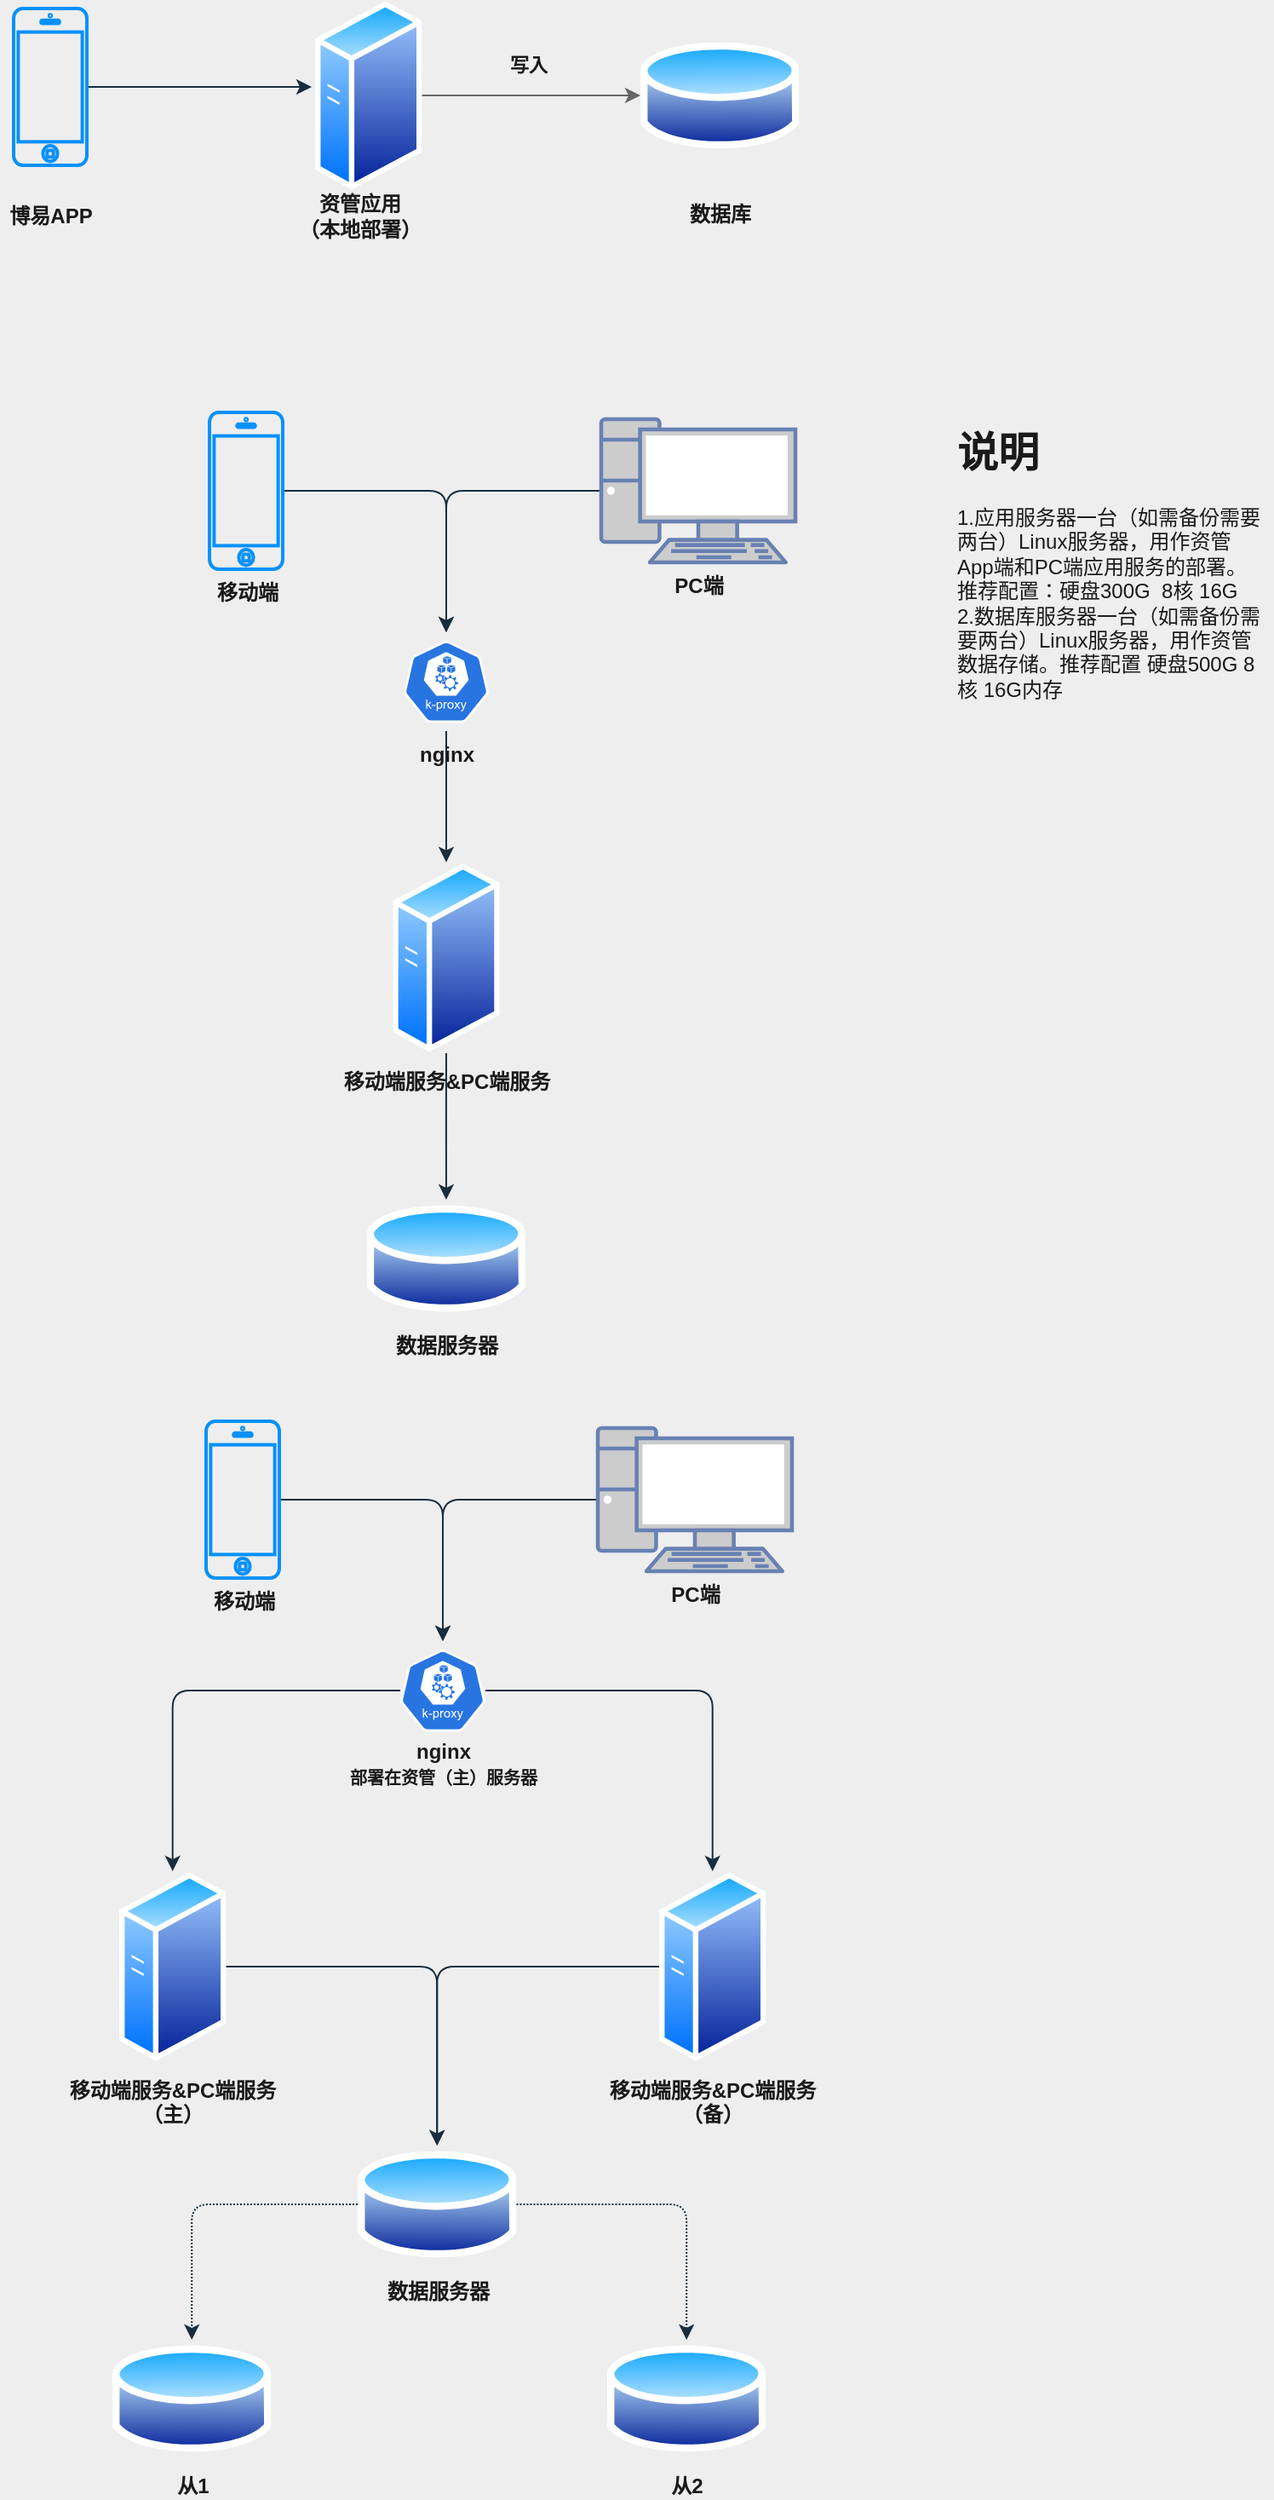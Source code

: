 <mxfile version="18.0.5" type="github">
  <diagram id="eCozaD6dcHWi1UeDkc9o" name="第 1 页">
    <mxGraphModel dx="1422" dy="762" grid="0" gridSize="10" guides="1" tooltips="1" connect="1" arrows="1" fold="1" page="1" pageScale="1" pageWidth="827" pageHeight="1169" background="#EEEEEE" math="0" shadow="0">
      <root>
        <mxCell id="0" />
        <mxCell id="1" parent="0" />
        <mxCell id="lf-6dnL8f58IvJTU5W-v-4" style="edgeStyle=orthogonalEdgeStyle;curved=0;rounded=1;sketch=0;orthogonalLoop=1;jettySize=auto;html=1;fontColor=#1A1A1A;strokeColor=#182E3E;fontStyle=1" edge="1" parent="1" source="lf-6dnL8f58IvJTU5W-v-1">
          <mxGeometry relative="1" as="geometry">
            <mxPoint x="263" y="285" as="targetPoint" />
          </mxGeometry>
        </mxCell>
        <mxCell id="lf-6dnL8f58IvJTU5W-v-1" value="" style="html=1;verticalLabelPosition=bottom;labelBackgroundColor=#ffffff;verticalAlign=top;shadow=0;dashed=0;strokeWidth=2;shape=mxgraph.ios7.misc.iphone;strokeColor=#0791FA;rounded=0;sketch=0;fontColor=#1A1A1A;fillColor=none;fontStyle=1" vertex="1" parent="1">
          <mxGeometry x="88" y="239" width="43" height="92" as="geometry" />
        </mxCell>
        <mxCell id="lf-6dnL8f58IvJTU5W-v-2" value="博易APP" style="text;html=1;strokeColor=none;fillColor=none;align=center;verticalAlign=middle;whiteSpace=wrap;rounded=0;sketch=0;fontColor=#1A1A1A;fontStyle=1" vertex="1" parent="1">
          <mxGeometry x="80" y="346" width="60" height="30" as="geometry" />
        </mxCell>
        <mxCell id="lf-6dnL8f58IvJTU5W-v-8" value="写入" style="edgeStyle=orthogonalEdgeStyle;curved=0;rounded=1;sketch=0;orthogonalLoop=1;jettySize=auto;html=1;fontColor=#1A1A1A;fillColor=#f5f5f5;strokeColor=#666666;labelBackgroundColor=none;fontStyle=1" edge="1" parent="1" source="lf-6dnL8f58IvJTU5W-v-5" target="lf-6dnL8f58IvJTU5W-v-7">
          <mxGeometry x="-0.029" y="18" relative="1" as="geometry">
            <mxPoint as="offset" />
          </mxGeometry>
        </mxCell>
        <mxCell id="lf-6dnL8f58IvJTU5W-v-5" value="" style="aspect=fixed;perimeter=ellipsePerimeter;html=1;align=center;shadow=0;dashed=0;spacingTop=3;image;image=img/lib/active_directory/generic_server.svg;rounded=0;sketch=0;fontColor=#1A1A1A;strokeColor=#0791FA;strokeWidth=2;fillColor=none;fontStyle=1" vertex="1" parent="1">
          <mxGeometry x="265" y="234" width="62.72" height="112" as="geometry" />
        </mxCell>
        <mxCell id="lf-6dnL8f58IvJTU5W-v-6" value="资管应用&lt;br&gt;（本地部署）" style="text;html=1;strokeColor=none;fillColor=none;align=center;verticalAlign=middle;whiteSpace=wrap;rounded=0;sketch=0;fontColor=#1A1A1A;fontStyle=1" vertex="1" parent="1">
          <mxGeometry x="246" y="346" width="91" height="29" as="geometry" />
        </mxCell>
        <mxCell id="lf-6dnL8f58IvJTU5W-v-7" value="" style="aspect=fixed;perimeter=ellipsePerimeter;html=1;align=center;shadow=0;dashed=0;spacingTop=3;image;image=img/lib/active_directory/database.svg;rounded=0;sketch=0;fontColor=#1A1A1A;strokeColor=#0791FA;strokeWidth=2;fillColor=none;fontStyle=1" vertex="1" parent="1">
          <mxGeometry x="456" y="255.5" width="93.24" height="69" as="geometry" />
        </mxCell>
        <mxCell id="lf-6dnL8f58IvJTU5W-v-9" value="数据库" style="text;html=1;strokeColor=none;fillColor=none;align=center;verticalAlign=middle;whiteSpace=wrap;rounded=0;sketch=0;fontColor=#1A1A1A;fontStyle=1" vertex="1" parent="1">
          <mxGeometry x="473" y="345" width="60" height="30" as="geometry" />
        </mxCell>
        <mxCell id="lf-6dnL8f58IvJTU5W-v-20" style="edgeStyle=orthogonalEdgeStyle;curved=0;rounded=1;sketch=0;orthogonalLoop=1;jettySize=auto;html=1;labelBackgroundColor=none;fontColor=#1A1A1A;strokeColor=#182E3E;" edge="1" parent="1" source="lf-6dnL8f58IvJTU5W-v-11" target="lf-6dnL8f58IvJTU5W-v-19">
          <mxGeometry relative="1" as="geometry" />
        </mxCell>
        <mxCell id="lf-6dnL8f58IvJTU5W-v-11" value="移动端服务&amp;amp;PC端服务" style="aspect=fixed;perimeter=ellipsePerimeter;html=1;align=center;shadow=0;dashed=0;spacingTop=3;image;image=img/lib/active_directory/generic_server.svg;rounded=0;sketch=0;fontColor=#1A1A1A;strokeColor=#0791FA;strokeWidth=2;fillColor=none;fontStyle=1;labelBackgroundColor=none;" vertex="1" parent="1">
          <mxGeometry x="310.64" y="740" width="62.72" height="112" as="geometry" />
        </mxCell>
        <mxCell id="lf-6dnL8f58IvJTU5W-v-16" style="edgeStyle=orthogonalEdgeStyle;curved=0;rounded=1;sketch=0;orthogonalLoop=1;jettySize=auto;html=1;entryX=0.5;entryY=0;entryDx=0;entryDy=0;entryPerimeter=0;labelBackgroundColor=none;fontColor=#1A1A1A;strokeColor=#182E3E;fontStyle=1" edge="1" parent="1" source="lf-6dnL8f58IvJTU5W-v-13" target="lf-6dnL8f58IvJTU5W-v-15">
          <mxGeometry relative="1" as="geometry" />
        </mxCell>
        <mxCell id="lf-6dnL8f58IvJTU5W-v-13" value="移动端" style="html=1;verticalLabelPosition=bottom;labelBackgroundColor=none;verticalAlign=top;shadow=0;dashed=0;strokeWidth=2;shape=mxgraph.ios7.misc.iphone;strokeColor=#0791FA;rounded=0;sketch=0;fontColor=#1A1A1A;fillColor=none;fontStyle=1" vertex="1" parent="1">
          <mxGeometry x="203" y="476" width="43" height="92" as="geometry" />
        </mxCell>
        <mxCell id="lf-6dnL8f58IvJTU5W-v-17" style="edgeStyle=orthogonalEdgeStyle;curved=0;rounded=1;sketch=0;orthogonalLoop=1;jettySize=auto;html=1;entryX=0.5;entryY=0;entryDx=0;entryDy=0;entryPerimeter=0;labelBackgroundColor=none;fontColor=#1A1A1A;strokeColor=#182E3E;fontStyle=1" edge="1" parent="1" source="lf-6dnL8f58IvJTU5W-v-14" target="lf-6dnL8f58IvJTU5W-v-15">
          <mxGeometry relative="1" as="geometry" />
        </mxCell>
        <mxCell id="lf-6dnL8f58IvJTU5W-v-14" value="PC端" style="fontColor=#1A1A1A;verticalAlign=top;verticalLabelPosition=bottom;labelPosition=center;align=center;html=1;outlineConnect=0;fillColor=#CCCCCC;strokeColor=#6881B3;gradientColor=none;gradientDirection=north;strokeWidth=2;shape=mxgraph.networks.pc;rounded=0;sketch=0;fontStyle=1;labelBackgroundColor=none;" vertex="1" parent="1">
          <mxGeometry x="433" y="480" width="114" height="84" as="geometry" />
        </mxCell>
        <mxCell id="lf-6dnL8f58IvJTU5W-v-18" style="edgeStyle=orthogonalEdgeStyle;curved=0;rounded=1;sketch=0;orthogonalLoop=1;jettySize=auto;html=1;labelBackgroundColor=none;fontColor=#1A1A1A;strokeColor=#182E3E;fontStyle=1" edge="1" parent="1" source="lf-6dnL8f58IvJTU5W-v-15" target="lf-6dnL8f58IvJTU5W-v-11">
          <mxGeometry relative="1" as="geometry" />
        </mxCell>
        <mxCell id="lf-6dnL8f58IvJTU5W-v-15" value="&lt;br&gt;&lt;br&gt;&lt;br&gt;&lt;br&gt;&lt;br&gt;&lt;br&gt;nginx" style="sketch=0;html=1;dashed=0;whitespace=wrap;fillColor=#2875E2;strokeColor=#ffffff;points=[[0.005,0.63,0],[0.1,0.2,0],[0.9,0.2,0],[0.5,0,0],[0.995,0.63,0],[0.72,0.99,0],[0.5,1,0],[0.28,0.99,0]];shape=mxgraph.kubernetes.icon;prIcon=k_proxy;rounded=0;fontColor=#1A1A1A;fontStyle=1;labelBackgroundColor=none;" vertex="1" parent="1">
          <mxGeometry x="317" y="605" width="50" height="58" as="geometry" />
        </mxCell>
        <mxCell id="lf-6dnL8f58IvJTU5W-v-19" value="数据服务器" style="aspect=fixed;perimeter=ellipsePerimeter;html=1;align=center;shadow=0;dashed=0;spacingTop=3;image;image=img/lib/active_directory/database.svg;rounded=0;sketch=0;fontColor=#1A1A1A;strokeColor=#0791FA;strokeWidth=2;fillColor=none;fontStyle=1;labelBackgroundColor=none;" vertex="1" parent="1">
          <mxGeometry x="295.38" y="938" width="93.24" height="69" as="geometry" />
        </mxCell>
        <mxCell id="lf-6dnL8f58IvJTU5W-v-21" value="&lt;h1&gt;说明&lt;/h1&gt;&lt;div&gt;1.应用服务器一台（如需备份需要两台）Linux服务器，用作资管App端和PC端应用服务的部署。&lt;/div&gt;&lt;div&gt;推荐配置：硬盘300G&amp;nbsp; 8核 16G&lt;/div&gt;&lt;div&gt;2.数据库服务器一台（如需备份需要两台）Linux服务器，用作资管数据存储。推荐配置 硬盘500G 8核 16G内存&lt;/div&gt;" style="text;html=1;strokeColor=none;fillColor=none;spacing=5;spacingTop=-20;whiteSpace=wrap;overflow=hidden;rounded=0;labelBackgroundColor=none;sketch=0;fontColor=#1A1A1A;" vertex="1" parent="1">
          <mxGeometry x="637" y="480" width="190" height="194" as="geometry" />
        </mxCell>
        <mxCell id="lf-6dnL8f58IvJTU5W-v-22" style="edgeStyle=orthogonalEdgeStyle;curved=0;rounded=1;sketch=0;orthogonalLoop=1;jettySize=auto;html=1;labelBackgroundColor=none;fontColor=#1A1A1A;strokeColor=#182E3E;" edge="1" parent="1" source="lf-6dnL8f58IvJTU5W-v-23" target="lf-6dnL8f58IvJTU5W-v-30">
          <mxGeometry relative="1" as="geometry" />
        </mxCell>
        <mxCell id="lf-6dnL8f58IvJTU5W-v-23" value="移动端服务&amp;amp;PC端服务&lt;br&gt;（主）" style="aspect=fixed;perimeter=ellipsePerimeter;html=1;align=center;shadow=0;dashed=0;spacingTop=3;image;image=img/lib/active_directory/generic_server.svg;rounded=0;sketch=0;fontColor=#1A1A1A;strokeColor=#0791FA;strokeWidth=2;fillColor=none;fontStyle=1;labelBackgroundColor=none;" vertex="1" parent="1">
          <mxGeometry x="150" y="1332" width="62.72" height="112" as="geometry" />
        </mxCell>
        <mxCell id="lf-6dnL8f58IvJTU5W-v-24" style="edgeStyle=orthogonalEdgeStyle;curved=0;rounded=1;sketch=0;orthogonalLoop=1;jettySize=auto;html=1;entryX=0.5;entryY=0;entryDx=0;entryDy=0;entryPerimeter=0;labelBackgroundColor=none;fontColor=#1A1A1A;strokeColor=#182E3E;fontStyle=1" edge="1" parent="1" source="lf-6dnL8f58IvJTU5W-v-25" target="lf-6dnL8f58IvJTU5W-v-29">
          <mxGeometry relative="1" as="geometry" />
        </mxCell>
        <mxCell id="lf-6dnL8f58IvJTU5W-v-25" value="移动端" style="html=1;verticalLabelPosition=bottom;labelBackgroundColor=none;verticalAlign=top;shadow=0;dashed=0;strokeWidth=2;shape=mxgraph.ios7.misc.iphone;strokeColor=#0791FA;rounded=0;sketch=0;fontColor=#1A1A1A;fillColor=none;fontStyle=1" vertex="1" parent="1">
          <mxGeometry x="201" y="1068" width="43" height="92" as="geometry" />
        </mxCell>
        <mxCell id="lf-6dnL8f58IvJTU5W-v-26" style="edgeStyle=orthogonalEdgeStyle;curved=0;rounded=1;sketch=0;orthogonalLoop=1;jettySize=auto;html=1;entryX=0.5;entryY=0;entryDx=0;entryDy=0;entryPerimeter=0;labelBackgroundColor=none;fontColor=#1A1A1A;strokeColor=#182E3E;fontStyle=1" edge="1" parent="1" source="lf-6dnL8f58IvJTU5W-v-27" target="lf-6dnL8f58IvJTU5W-v-29">
          <mxGeometry relative="1" as="geometry" />
        </mxCell>
        <mxCell id="lf-6dnL8f58IvJTU5W-v-27" value="PC端" style="fontColor=#1A1A1A;verticalAlign=top;verticalLabelPosition=bottom;labelPosition=center;align=center;html=1;outlineConnect=0;fillColor=#CCCCCC;strokeColor=#6881B3;gradientColor=none;gradientDirection=north;strokeWidth=2;shape=mxgraph.networks.pc;rounded=0;sketch=0;fontStyle=1;labelBackgroundColor=none;" vertex="1" parent="1">
          <mxGeometry x="431" y="1072" width="114" height="84" as="geometry" />
        </mxCell>
        <mxCell id="lf-6dnL8f58IvJTU5W-v-28" style="edgeStyle=orthogonalEdgeStyle;curved=0;rounded=1;sketch=0;orthogonalLoop=1;jettySize=auto;html=1;labelBackgroundColor=none;fontColor=#1A1A1A;strokeColor=#182E3E;fontStyle=1" edge="1" parent="1" source="lf-6dnL8f58IvJTU5W-v-29" target="lf-6dnL8f58IvJTU5W-v-23">
          <mxGeometry relative="1" as="geometry" />
        </mxCell>
        <mxCell id="lf-6dnL8f58IvJTU5W-v-32" style="edgeStyle=orthogonalEdgeStyle;curved=0;rounded=1;sketch=0;orthogonalLoop=1;jettySize=auto;html=1;labelBackgroundColor=none;fontColor=#1A1A1A;strokeColor=#182E3E;" edge="1" parent="1" source="lf-6dnL8f58IvJTU5W-v-29" target="lf-6dnL8f58IvJTU5W-v-31">
          <mxGeometry relative="1" as="geometry" />
        </mxCell>
        <mxCell id="lf-6dnL8f58IvJTU5W-v-29" value="&lt;br&gt;&lt;br&gt;&lt;br&gt;&lt;br&gt;&lt;br&gt;&lt;br&gt;nginx&lt;br&gt;&lt;font style=&quot;font-size: 10px;&quot;&gt;部署在资管（主）服务器&lt;/font&gt;" style="sketch=0;html=1;dashed=0;whitespace=wrap;fillColor=#2875E2;strokeColor=#ffffff;points=[[0.005,0.63,0],[0.1,0.2,0],[0.9,0.2,0],[0.5,0,0],[0.995,0.63,0],[0.72,0.99,0],[0.5,1,0],[0.28,0.99,0]];shape=mxgraph.kubernetes.icon;prIcon=k_proxy;rounded=0;fontColor=#1A1A1A;fontStyle=1;labelBackgroundColor=none;" vertex="1" parent="1">
          <mxGeometry x="315" y="1197" width="50" height="58" as="geometry" />
        </mxCell>
        <mxCell id="lf-6dnL8f58IvJTU5W-v-36" style="edgeStyle=orthogonalEdgeStyle;curved=0;rounded=1;sketch=0;orthogonalLoop=1;jettySize=auto;html=1;labelBackgroundColor=none;fontColor=#1A1A1A;strokeColor=#182E3E;dashed=1;dashPattern=1 1;" edge="1" parent="1" source="lf-6dnL8f58IvJTU5W-v-30" target="lf-6dnL8f58IvJTU5W-v-33">
          <mxGeometry relative="1" as="geometry" />
        </mxCell>
        <mxCell id="lf-6dnL8f58IvJTU5W-v-37" style="edgeStyle=orthogonalEdgeStyle;curved=0;rounded=1;sketch=0;orthogonalLoop=1;jettySize=auto;html=1;labelBackgroundColor=none;fontColor=#1A1A1A;strokeColor=#182E3E;dashed=1;dashPattern=1 1;" edge="1" parent="1" source="lf-6dnL8f58IvJTU5W-v-30" target="lf-6dnL8f58IvJTU5W-v-35">
          <mxGeometry relative="1" as="geometry" />
        </mxCell>
        <mxCell id="lf-6dnL8f58IvJTU5W-v-30" value="数据服务器" style="aspect=fixed;perimeter=ellipsePerimeter;html=1;align=center;shadow=0;dashed=0;spacingTop=3;image;image=img/lib/active_directory/database.svg;rounded=0;sketch=0;fontColor=#1A1A1A;strokeColor=#0791FA;strokeWidth=2;fillColor=none;fontStyle=1;labelBackgroundColor=none;" vertex="1" parent="1">
          <mxGeometry x="290" y="1493" width="93.24" height="69" as="geometry" />
        </mxCell>
        <mxCell id="lf-6dnL8f58IvJTU5W-v-34" style="edgeStyle=orthogonalEdgeStyle;curved=0;rounded=1;sketch=0;orthogonalLoop=1;jettySize=auto;html=1;labelBackgroundColor=none;fontColor=#1A1A1A;strokeColor=#182E3E;" edge="1" parent="1" source="lf-6dnL8f58IvJTU5W-v-31" target="lf-6dnL8f58IvJTU5W-v-30">
          <mxGeometry relative="1" as="geometry" />
        </mxCell>
        <mxCell id="lf-6dnL8f58IvJTU5W-v-31" value="移动端服务&amp;amp;PC端服务&lt;br&gt;（备）" style="aspect=fixed;perimeter=ellipsePerimeter;html=1;align=center;shadow=0;dashed=0;spacingTop=3;image;image=img/lib/active_directory/generic_server.svg;rounded=0;sketch=0;fontColor=#1A1A1A;strokeColor=#0791FA;strokeWidth=2;fillColor=none;fontStyle=1;labelBackgroundColor=none;" vertex="1" parent="1">
          <mxGeometry x="467" y="1332" width="62.72" height="112" as="geometry" />
        </mxCell>
        <mxCell id="lf-6dnL8f58IvJTU5W-v-33" value="从1" style="aspect=fixed;perimeter=ellipsePerimeter;html=1;align=center;shadow=0;dashed=0;spacingTop=3;image;image=img/lib/active_directory/database.svg;rounded=0;sketch=0;fontColor=#1A1A1A;strokeColor=#0791FA;strokeWidth=2;fillColor=none;fontStyle=1;labelBackgroundColor=none;" vertex="1" parent="1">
          <mxGeometry x="146" y="1607" width="93.24" height="69" as="geometry" />
        </mxCell>
        <mxCell id="lf-6dnL8f58IvJTU5W-v-35" value="从2" style="aspect=fixed;perimeter=ellipsePerimeter;html=1;align=center;shadow=0;dashed=0;spacingTop=3;image;image=img/lib/active_directory/database.svg;rounded=0;sketch=0;fontColor=#1A1A1A;strokeColor=#0791FA;strokeWidth=2;fillColor=none;fontStyle=1;labelBackgroundColor=none;" vertex="1" parent="1">
          <mxGeometry x="436.48" y="1607" width="93.24" height="69" as="geometry" />
        </mxCell>
      </root>
    </mxGraphModel>
  </diagram>
</mxfile>
